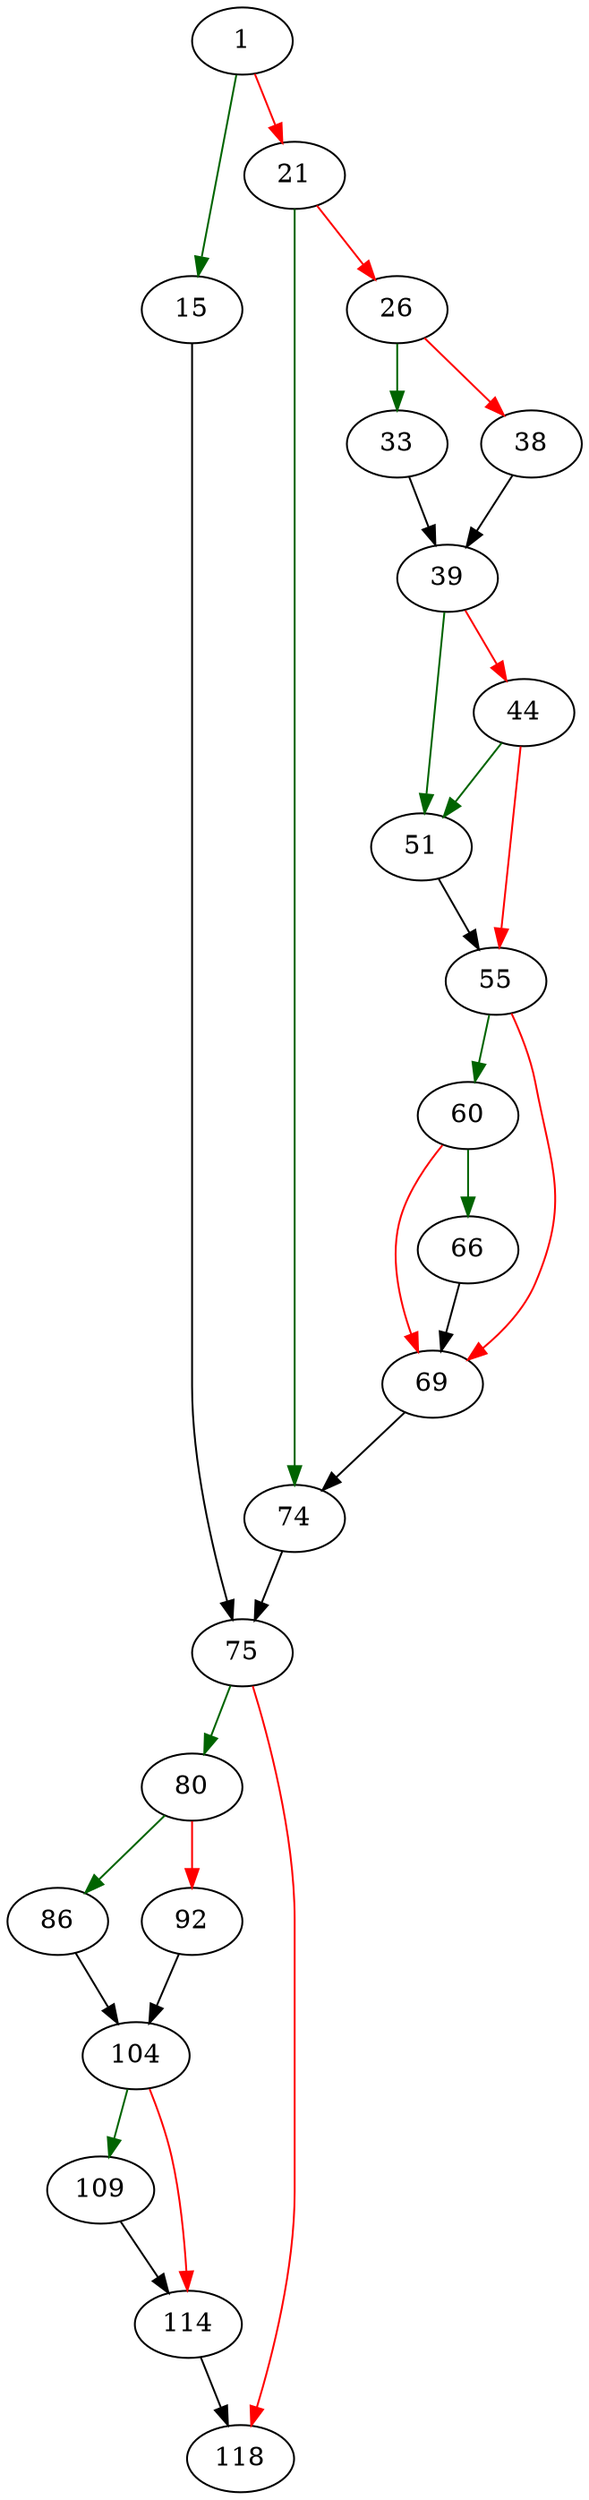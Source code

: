 strict digraph "pager_unlock" {
	// Node definitions.
	1 [entry=true];
	15;
	21;
	75;
	74;
	26;
	33;
	38;
	39;
	51;
	44;
	55;
	60;
	69;
	66;
	80;
	118;
	86;
	92;
	104;
	109;
	114;

	// Edge definitions.
	1 -> 15 [
		color=darkgreen
		cond=true
	];
	1 -> 21 [
		color=red
		cond=false
	];
	15 -> 75;
	21 -> 74 [
		color=darkgreen
		cond=true
	];
	21 -> 26 [
		color=red
		cond=false
	];
	75 -> 80 [
		color=darkgreen
		cond=true
	];
	75 -> 118 [
		color=red
		cond=false
	];
	74 -> 75;
	26 -> 33 [
		color=darkgreen
		cond=true
	];
	26 -> 38 [
		color=red
		cond=false
	];
	33 -> 39;
	38 -> 39;
	39 -> 51 [
		color=darkgreen
		cond=true
	];
	39 -> 44 [
		color=red
		cond=false
	];
	51 -> 55;
	44 -> 51 [
		color=darkgreen
		cond=true
	];
	44 -> 55 [
		color=red
		cond=false
	];
	55 -> 60 [
		color=darkgreen
		cond=true
	];
	55 -> 69 [
		color=red
		cond=false
	];
	60 -> 69 [
		color=red
		cond=false
	];
	60 -> 66 [
		color=darkgreen
		cond=true
	];
	69 -> 74;
	66 -> 69;
	80 -> 86 [
		color=darkgreen
		cond=true
	];
	80 -> 92 [
		color=red
		cond=false
	];
	86 -> 104;
	92 -> 104;
	104 -> 109 [
		color=darkgreen
		cond=true
	];
	104 -> 114 [
		color=red
		cond=false
	];
	109 -> 114;
	114 -> 118;
}